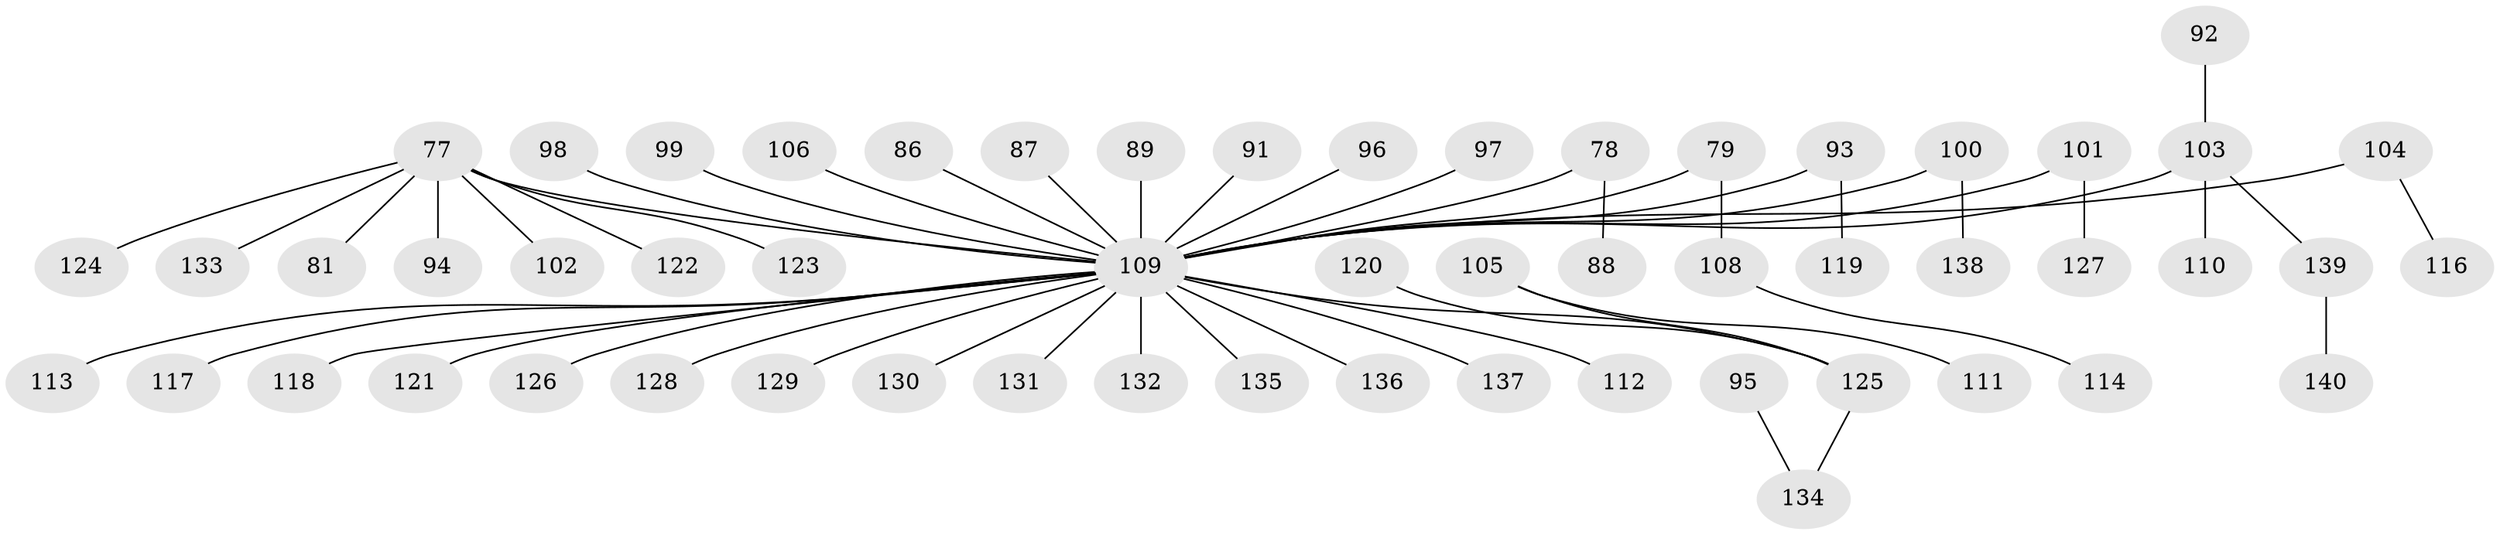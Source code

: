 // original degree distribution, {4: 0.05714285714285714, 6: 0.03571428571428571, 3: 0.1, 9: 0.007142857142857143, 5: 0.02857142857142857, 2: 0.2642857142857143, 1: 0.5071428571428571}
// Generated by graph-tools (version 1.1) at 2025/56/03/04/25 21:56:46]
// undirected, 56 vertices, 55 edges
graph export_dot {
graph [start="1"]
  node [color=gray90,style=filled];
  77 [super="+52+74"];
  78;
  79;
  81;
  86;
  87;
  88;
  89;
  91;
  92;
  93;
  94;
  95;
  96;
  97;
  98;
  99;
  100 [super="+33+60+61"];
  101;
  102;
  103 [super="+67+90"];
  104;
  105;
  106;
  108;
  109 [super="+107+50+56+44+69+72+53+45+57+49+76+55+58+63+64+66+65+68+73+71+75+82+83+84+85"];
  110;
  111;
  112;
  113;
  114;
  116;
  117;
  118;
  119;
  120;
  121;
  122;
  123;
  124;
  125 [super="+70"];
  126;
  127;
  128;
  129;
  130;
  131;
  132;
  133;
  134 [super="+80"];
  135;
  136;
  137;
  138;
  139 [super="+115"];
  140;
  77 -- 123;
  77 -- 124;
  77 -- 81;
  77 -- 133;
  77 -- 102;
  77 -- 122;
  77 -- 94;
  77 -- 109;
  78 -- 88;
  78 -- 109;
  79 -- 108;
  79 -- 109;
  86 -- 109;
  87 -- 109;
  89 -- 109;
  91 -- 109;
  92 -- 103;
  93 -- 119;
  93 -- 109;
  95 -- 134;
  96 -- 109;
  97 -- 109;
  98 -- 109;
  99 -- 109;
  100 -- 138;
  100 -- 109;
  101 -- 127;
  101 -- 109;
  103 -- 110;
  103 -- 139;
  103 -- 109;
  104 -- 116;
  104 -- 109;
  105 -- 111;
  105 -- 125;
  106 -- 109;
  108 -- 114;
  109 -- 121;
  109 -- 129;
  109 -- 130;
  109 -- 131;
  109 -- 132;
  109 -- 135;
  109 -- 137;
  109 -- 113;
  109 -- 117;
  109 -- 112;
  109 -- 128;
  109 -- 126;
  109 -- 136;
  109 -- 118;
  109 -- 125;
  120 -- 125;
  125 -- 134;
  139 -- 140;
}
